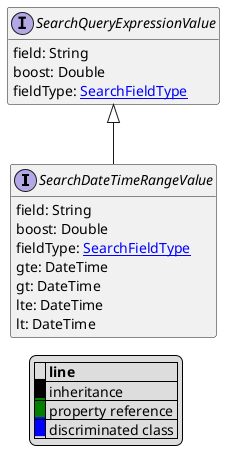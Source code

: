 @startuml

hide empty fields
hide empty methods
legend
|= |= line |
|<back:black>   </back>| inheritance |
|<back:green>   </back>| property reference |
|<back:blue>   </back>| discriminated class |
endlegend
interface SearchDateTimeRangeValue [[SearchDateTimeRangeValue.svg]] extends SearchQueryExpressionValue {
    field: String
    boost: Double
    fieldType: [[SearchFieldType.svg SearchFieldType]]
    gte: DateTime
    gt: DateTime
    lte: DateTime
    lt: DateTime
}
interface SearchQueryExpressionValue [[SearchQueryExpressionValue.svg]]  {
    field: String
    boost: Double
    fieldType: [[SearchFieldType.svg SearchFieldType]]
}





@enduml
